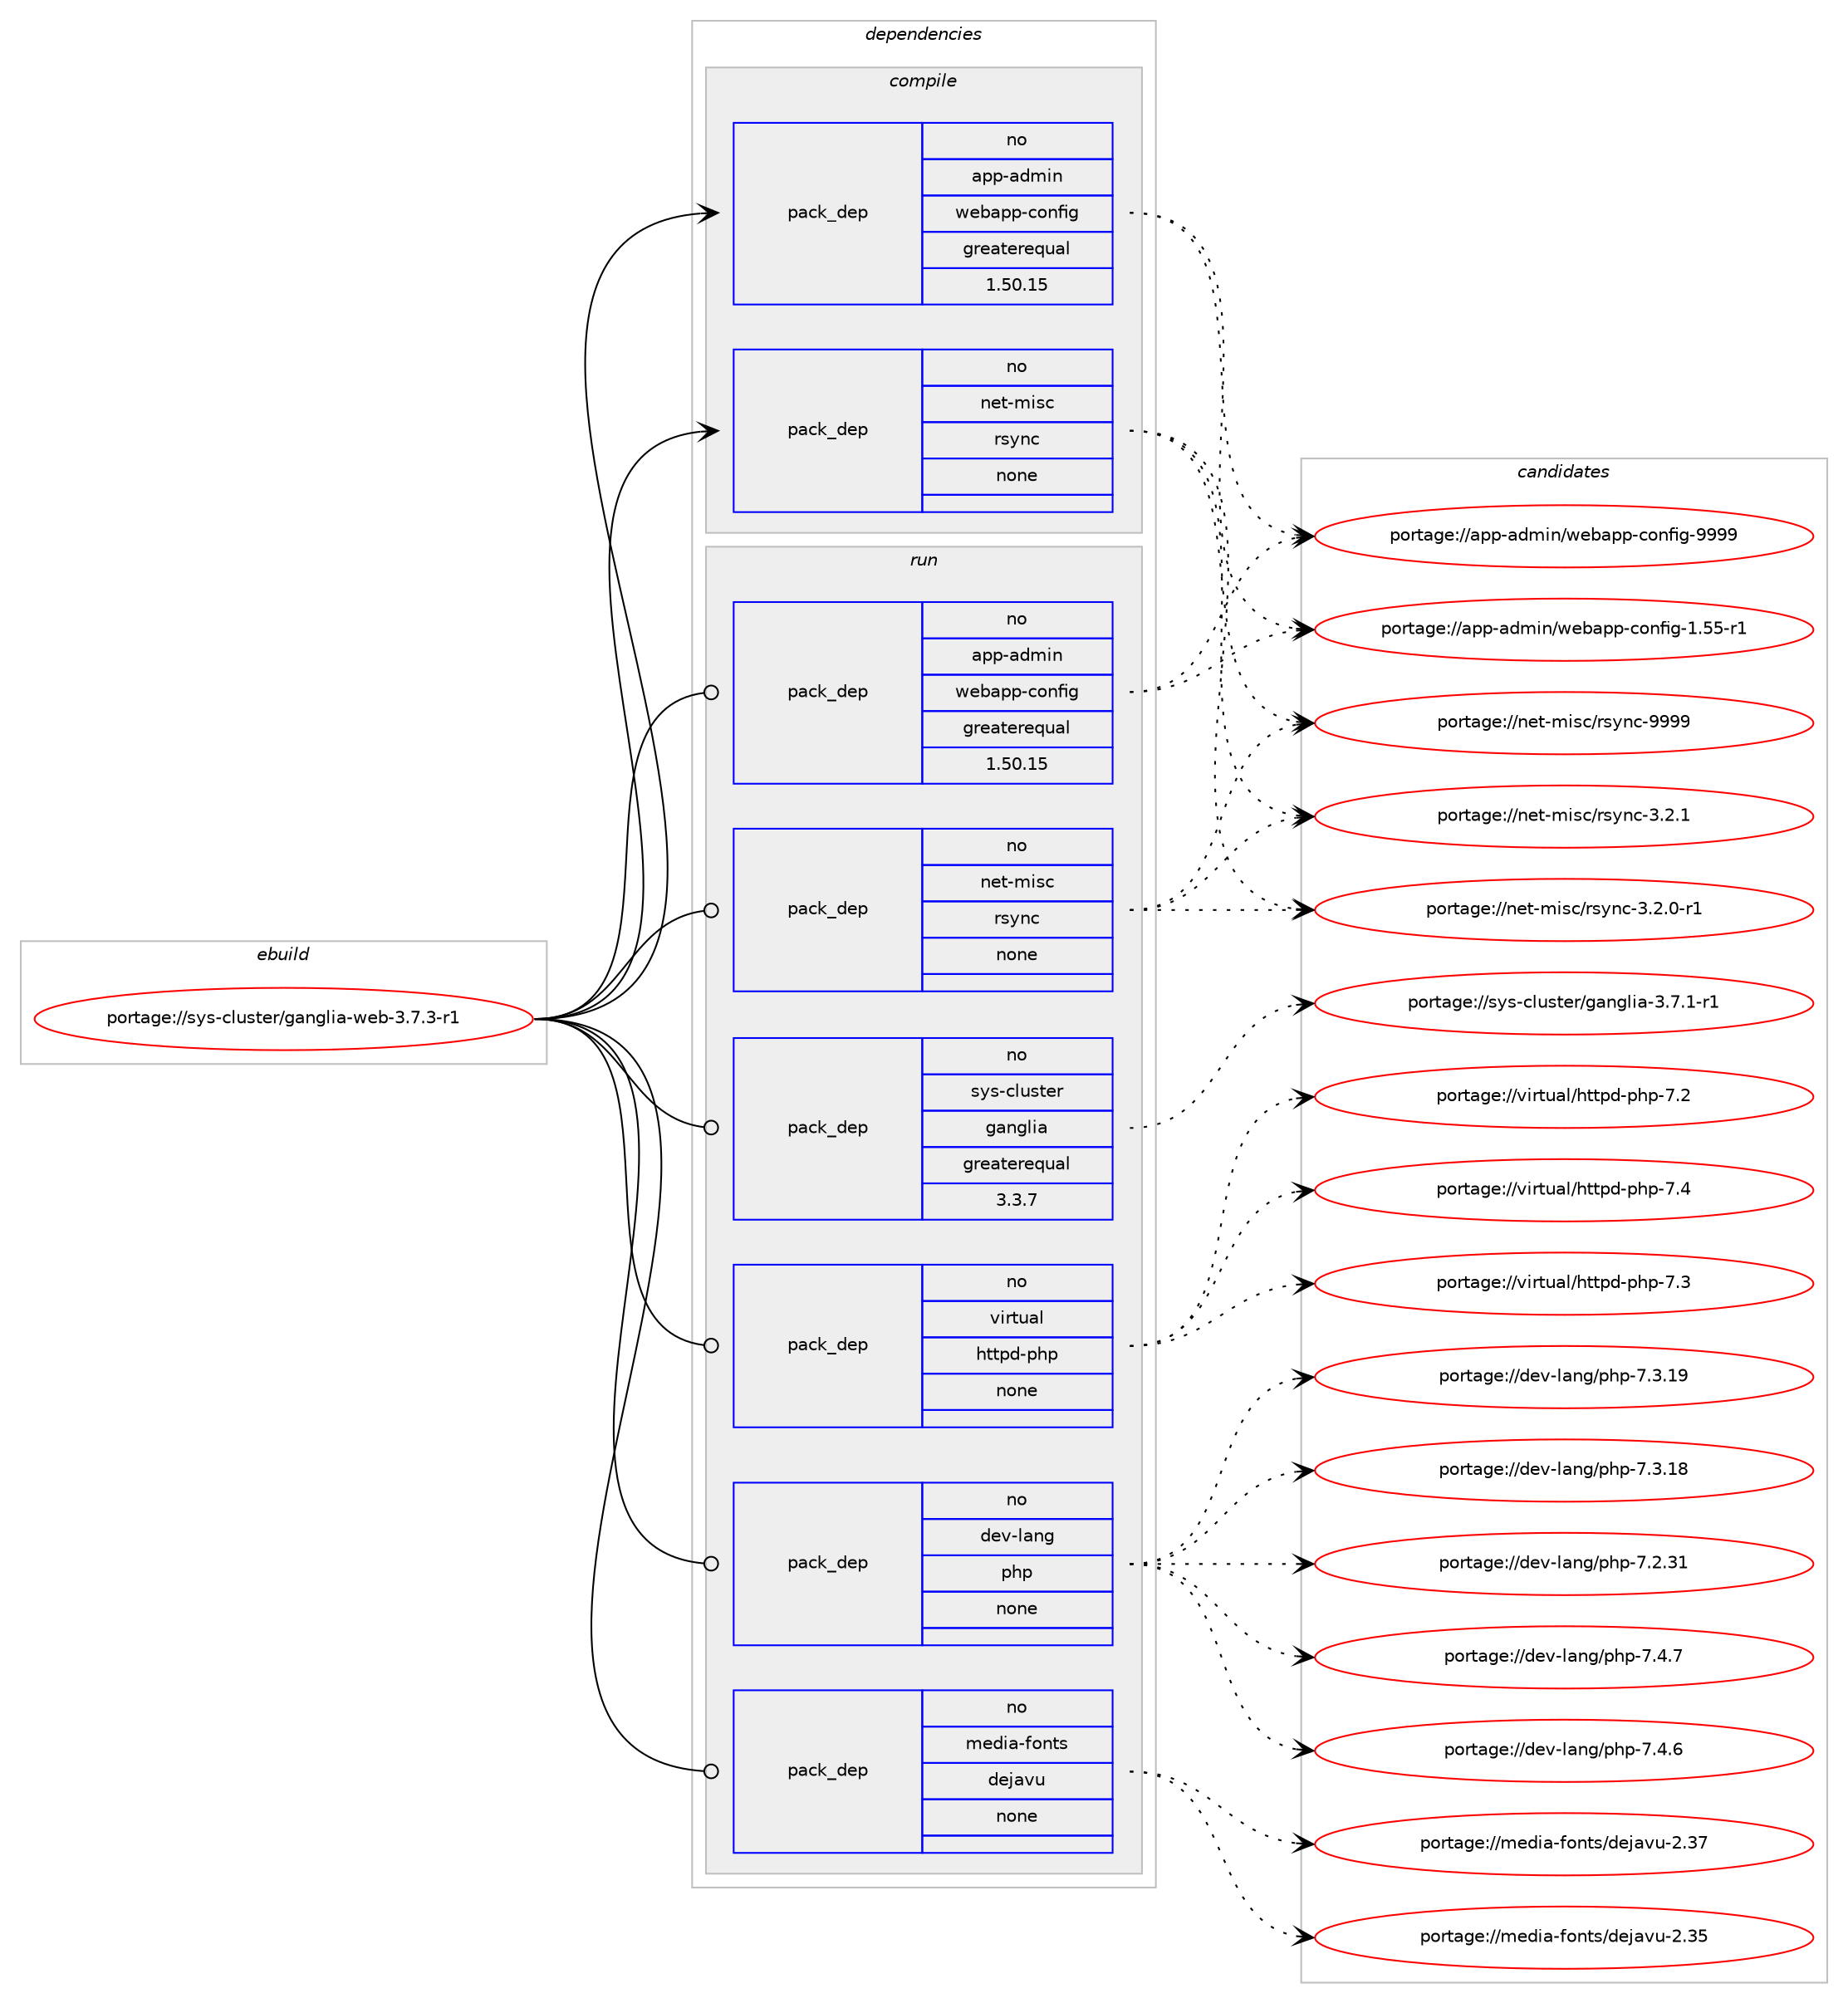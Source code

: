 digraph prolog {

# *************
# Graph options
# *************

newrank=true;
concentrate=true;
compound=true;
graph [rankdir=LR,fontname=Helvetica,fontsize=10,ranksep=1.5];#, ranksep=2.5, nodesep=0.2];
edge  [arrowhead=vee];
node  [fontname=Helvetica,fontsize=10];

# **********
# The ebuild
# **********

subgraph cluster_leftcol {
color=gray;
rank=same;
label=<<i>ebuild</i>>;
id [label="portage://sys-cluster/ganglia-web-3.7.3-r1", color=red, width=4, href="../sys-cluster/ganglia-web-3.7.3-r1.svg"];
}

# ****************
# The dependencies
# ****************

subgraph cluster_midcol {
color=gray;
label=<<i>dependencies</i>>;
subgraph cluster_compile {
fillcolor="#eeeeee";
style=filled;
label=<<i>compile</i>>;
subgraph pack2328 {
dependency2709 [label=<<TABLE BORDER="0" CELLBORDER="1" CELLSPACING="0" CELLPADDING="4" WIDTH="220"><TR><TD ROWSPAN="6" CELLPADDING="30">pack_dep</TD></TR><TR><TD WIDTH="110">no</TD></TR><TR><TD>app-admin</TD></TR><TR><TD>webapp-config</TD></TR><TR><TD>greaterequal</TD></TR><TR><TD>1.50.15</TD></TR></TABLE>>, shape=none, color=blue];
}
id:e -> dependency2709:w [weight=20,style="solid",arrowhead="vee"];
subgraph pack2329 {
dependency2710 [label=<<TABLE BORDER="0" CELLBORDER="1" CELLSPACING="0" CELLPADDING="4" WIDTH="220"><TR><TD ROWSPAN="6" CELLPADDING="30">pack_dep</TD></TR><TR><TD WIDTH="110">no</TD></TR><TR><TD>net-misc</TD></TR><TR><TD>rsync</TD></TR><TR><TD>none</TD></TR><TR><TD></TD></TR></TABLE>>, shape=none, color=blue];
}
id:e -> dependency2710:w [weight=20,style="solid",arrowhead="vee"];
}
subgraph cluster_compileandrun {
fillcolor="#eeeeee";
style=filled;
label=<<i>compile and run</i>>;
}
subgraph cluster_run {
fillcolor="#eeeeee";
style=filled;
label=<<i>run</i>>;
subgraph pack2330 {
dependency2711 [label=<<TABLE BORDER="0" CELLBORDER="1" CELLSPACING="0" CELLPADDING="4" WIDTH="220"><TR><TD ROWSPAN="6" CELLPADDING="30">pack_dep</TD></TR><TR><TD WIDTH="110">no</TD></TR><TR><TD>app-admin</TD></TR><TR><TD>webapp-config</TD></TR><TR><TD>greaterequal</TD></TR><TR><TD>1.50.15</TD></TR></TABLE>>, shape=none, color=blue];
}
id:e -> dependency2711:w [weight=20,style="solid",arrowhead="odot"];
subgraph pack2331 {
dependency2712 [label=<<TABLE BORDER="0" CELLBORDER="1" CELLSPACING="0" CELLPADDING="4" WIDTH="220"><TR><TD ROWSPAN="6" CELLPADDING="30">pack_dep</TD></TR><TR><TD WIDTH="110">no</TD></TR><TR><TD>dev-lang</TD></TR><TR><TD>php</TD></TR><TR><TD>none</TD></TR><TR><TD></TD></TR></TABLE>>, shape=none, color=blue];
}
id:e -> dependency2712:w [weight=20,style="solid",arrowhead="odot"];
subgraph pack2332 {
dependency2713 [label=<<TABLE BORDER="0" CELLBORDER="1" CELLSPACING="0" CELLPADDING="4" WIDTH="220"><TR><TD ROWSPAN="6" CELLPADDING="30">pack_dep</TD></TR><TR><TD WIDTH="110">no</TD></TR><TR><TD>media-fonts</TD></TR><TR><TD>dejavu</TD></TR><TR><TD>none</TD></TR><TR><TD></TD></TR></TABLE>>, shape=none, color=blue];
}
id:e -> dependency2713:w [weight=20,style="solid",arrowhead="odot"];
subgraph pack2333 {
dependency2714 [label=<<TABLE BORDER="0" CELLBORDER="1" CELLSPACING="0" CELLPADDING="4" WIDTH="220"><TR><TD ROWSPAN="6" CELLPADDING="30">pack_dep</TD></TR><TR><TD WIDTH="110">no</TD></TR><TR><TD>net-misc</TD></TR><TR><TD>rsync</TD></TR><TR><TD>none</TD></TR><TR><TD></TD></TR></TABLE>>, shape=none, color=blue];
}
id:e -> dependency2714:w [weight=20,style="solid",arrowhead="odot"];
subgraph pack2334 {
dependency2715 [label=<<TABLE BORDER="0" CELLBORDER="1" CELLSPACING="0" CELLPADDING="4" WIDTH="220"><TR><TD ROWSPAN="6" CELLPADDING="30">pack_dep</TD></TR><TR><TD WIDTH="110">no</TD></TR><TR><TD>sys-cluster</TD></TR><TR><TD>ganglia</TD></TR><TR><TD>greaterequal</TD></TR><TR><TD>3.3.7</TD></TR></TABLE>>, shape=none, color=blue];
}
id:e -> dependency2715:w [weight=20,style="solid",arrowhead="odot"];
subgraph pack2335 {
dependency2716 [label=<<TABLE BORDER="0" CELLBORDER="1" CELLSPACING="0" CELLPADDING="4" WIDTH="220"><TR><TD ROWSPAN="6" CELLPADDING="30">pack_dep</TD></TR><TR><TD WIDTH="110">no</TD></TR><TR><TD>virtual</TD></TR><TR><TD>httpd-php</TD></TR><TR><TD>none</TD></TR><TR><TD></TD></TR></TABLE>>, shape=none, color=blue];
}
id:e -> dependency2716:w [weight=20,style="solid",arrowhead="odot"];
}
}

# **************
# The candidates
# **************

subgraph cluster_choices {
rank=same;
color=gray;
label=<<i>candidates</i>>;

subgraph choice2328 {
color=black;
nodesep=1;
choice97112112459710010910511047119101989711211245991111101021051034557575757 [label="portage://app-admin/webapp-config-9999", color=red, width=4,href="../app-admin/webapp-config-9999.svg"];
choice971121124597100109105110471191019897112112459911111010210510345494653534511449 [label="portage://app-admin/webapp-config-1.55-r1", color=red, width=4,href="../app-admin/webapp-config-1.55-r1.svg"];
dependency2709:e -> choice97112112459710010910511047119101989711211245991111101021051034557575757:w [style=dotted,weight="100"];
dependency2709:e -> choice971121124597100109105110471191019897112112459911111010210510345494653534511449:w [style=dotted,weight="100"];
}
subgraph choice2329 {
color=black;
nodesep=1;
choice110101116451091051159947114115121110994557575757 [label="portage://net-misc/rsync-9999", color=red, width=4,href="../net-misc/rsync-9999.svg"];
choice11010111645109105115994711411512111099455146504649 [label="portage://net-misc/rsync-3.2.1", color=red, width=4,href="../net-misc/rsync-3.2.1.svg"];
choice110101116451091051159947114115121110994551465046484511449 [label="portage://net-misc/rsync-3.2.0-r1", color=red, width=4,href="../net-misc/rsync-3.2.0-r1.svg"];
dependency2710:e -> choice110101116451091051159947114115121110994557575757:w [style=dotted,weight="100"];
dependency2710:e -> choice11010111645109105115994711411512111099455146504649:w [style=dotted,weight="100"];
dependency2710:e -> choice110101116451091051159947114115121110994551465046484511449:w [style=dotted,weight="100"];
}
subgraph choice2330 {
color=black;
nodesep=1;
choice97112112459710010910511047119101989711211245991111101021051034557575757 [label="portage://app-admin/webapp-config-9999", color=red, width=4,href="../app-admin/webapp-config-9999.svg"];
choice971121124597100109105110471191019897112112459911111010210510345494653534511449 [label="portage://app-admin/webapp-config-1.55-r1", color=red, width=4,href="../app-admin/webapp-config-1.55-r1.svg"];
dependency2711:e -> choice97112112459710010910511047119101989711211245991111101021051034557575757:w [style=dotted,weight="100"];
dependency2711:e -> choice971121124597100109105110471191019897112112459911111010210510345494653534511449:w [style=dotted,weight="100"];
}
subgraph choice2331 {
color=black;
nodesep=1;
choice100101118451089711010347112104112455546524655 [label="portage://dev-lang/php-7.4.7", color=red, width=4,href="../dev-lang/php-7.4.7.svg"];
choice100101118451089711010347112104112455546524654 [label="portage://dev-lang/php-7.4.6", color=red, width=4,href="../dev-lang/php-7.4.6.svg"];
choice10010111845108971101034711210411245554651464957 [label="portage://dev-lang/php-7.3.19", color=red, width=4,href="../dev-lang/php-7.3.19.svg"];
choice10010111845108971101034711210411245554651464956 [label="portage://dev-lang/php-7.3.18", color=red, width=4,href="../dev-lang/php-7.3.18.svg"];
choice10010111845108971101034711210411245554650465149 [label="portage://dev-lang/php-7.2.31", color=red, width=4,href="../dev-lang/php-7.2.31.svg"];
dependency2712:e -> choice100101118451089711010347112104112455546524655:w [style=dotted,weight="100"];
dependency2712:e -> choice100101118451089711010347112104112455546524654:w [style=dotted,weight="100"];
dependency2712:e -> choice10010111845108971101034711210411245554651464957:w [style=dotted,weight="100"];
dependency2712:e -> choice10010111845108971101034711210411245554651464956:w [style=dotted,weight="100"];
dependency2712:e -> choice10010111845108971101034711210411245554650465149:w [style=dotted,weight="100"];
}
subgraph choice2332 {
color=black;
nodesep=1;
choice109101100105974510211111011611547100101106971181174550465155 [label="portage://media-fonts/dejavu-2.37", color=red, width=4,href="../media-fonts/dejavu-2.37.svg"];
choice109101100105974510211111011611547100101106971181174550465153 [label="portage://media-fonts/dejavu-2.35", color=red, width=4,href="../media-fonts/dejavu-2.35.svg"];
dependency2713:e -> choice109101100105974510211111011611547100101106971181174550465155:w [style=dotted,weight="100"];
dependency2713:e -> choice109101100105974510211111011611547100101106971181174550465153:w [style=dotted,weight="100"];
}
subgraph choice2333 {
color=black;
nodesep=1;
choice110101116451091051159947114115121110994557575757 [label="portage://net-misc/rsync-9999", color=red, width=4,href="../net-misc/rsync-9999.svg"];
choice11010111645109105115994711411512111099455146504649 [label="portage://net-misc/rsync-3.2.1", color=red, width=4,href="../net-misc/rsync-3.2.1.svg"];
choice110101116451091051159947114115121110994551465046484511449 [label="portage://net-misc/rsync-3.2.0-r1", color=red, width=4,href="../net-misc/rsync-3.2.0-r1.svg"];
dependency2714:e -> choice110101116451091051159947114115121110994557575757:w [style=dotted,weight="100"];
dependency2714:e -> choice11010111645109105115994711411512111099455146504649:w [style=dotted,weight="100"];
dependency2714:e -> choice110101116451091051159947114115121110994551465046484511449:w [style=dotted,weight="100"];
}
subgraph choice2334 {
color=black;
nodesep=1;
choice11512111545991081171151161011144710397110103108105974551465546494511449 [label="portage://sys-cluster/ganglia-3.7.1-r1", color=red, width=4,href="../sys-cluster/ganglia-3.7.1-r1.svg"];
dependency2715:e -> choice11512111545991081171151161011144710397110103108105974551465546494511449:w [style=dotted,weight="100"];
}
subgraph choice2335 {
color=black;
nodesep=1;
choice11810511411611797108471041161161121004511210411245554652 [label="portage://virtual/httpd-php-7.4", color=red, width=4,href="../virtual/httpd-php-7.4.svg"];
choice11810511411611797108471041161161121004511210411245554651 [label="portage://virtual/httpd-php-7.3", color=red, width=4,href="../virtual/httpd-php-7.3.svg"];
choice11810511411611797108471041161161121004511210411245554650 [label="portage://virtual/httpd-php-7.2", color=red, width=4,href="../virtual/httpd-php-7.2.svg"];
dependency2716:e -> choice11810511411611797108471041161161121004511210411245554652:w [style=dotted,weight="100"];
dependency2716:e -> choice11810511411611797108471041161161121004511210411245554651:w [style=dotted,weight="100"];
dependency2716:e -> choice11810511411611797108471041161161121004511210411245554650:w [style=dotted,weight="100"];
}
}

}
